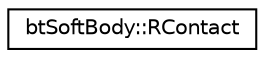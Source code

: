 digraph "Graphical Class Hierarchy"
{
  edge [fontname="Helvetica",fontsize="10",labelfontname="Helvetica",labelfontsize="10"];
  node [fontname="Helvetica",fontsize="10",shape=record];
  rankdir="LR";
  Node1 [label="btSoftBody::RContact",height=0.2,width=0.4,color="black", fillcolor="white", style="filled",URL="$structbt_soft_body_1_1_r_contact.html"];
}
